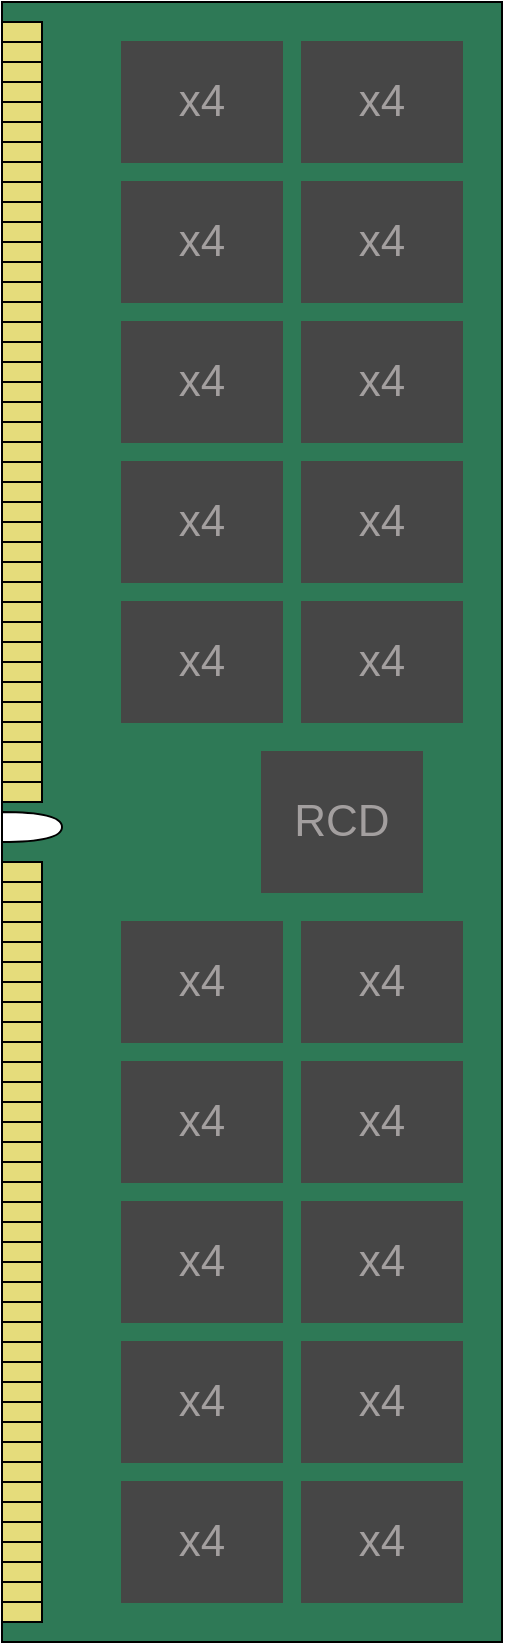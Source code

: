 <mxfile version="24.7.7">
  <diagram name="Page-1" id="beZdznRcG9-f0vUQqaKj">
    <mxGraphModel dx="475" dy="737" grid="1" gridSize="10" guides="1" tooltips="1" connect="1" arrows="1" fold="1" page="1" pageScale="1" pageWidth="850" pageHeight="1100" math="0" shadow="0">
      <root>
        <mxCell id="0" />
        <mxCell id="1" parent="0" />
        <mxCell id="dkvcmX8ApIPCvExKEDzm-1" value="" style="rounded=0;whiteSpace=wrap;html=1;fillColor=#2e7956;direction=south;" vertex="1" parent="1">
          <mxGeometry x="960" y="280" width="250" height="820" as="geometry" />
        </mxCell>
        <mxCell id="dkvcmX8ApIPCvExKEDzm-4" value="" style="rounded=0;whiteSpace=wrap;html=1;fillColor=#e5dc7b;direction=south;" vertex="1" parent="1">
          <mxGeometry x="960" y="290" width="20" height="10" as="geometry" />
        </mxCell>
        <mxCell id="dkvcmX8ApIPCvExKEDzm-5" value="" style="shape=or;whiteSpace=wrap;html=1;direction=east;" vertex="1" parent="1">
          <mxGeometry x="960" y="685" width="30" height="15" as="geometry" />
        </mxCell>
        <mxCell id="dkvcmX8ApIPCvExKEDzm-8" value="&lt;span style=&quot;color: rgb(163, 159, 159); font-size: 22px;&quot;&gt;x4&lt;/span&gt;" style="rounded=0;whiteSpace=wrap;html=1;strokeColor=#454744;fillColor=#464646;direction=south;" vertex="1" parent="1">
          <mxGeometry x="1020" y="740" width="80" height="60" as="geometry" />
        </mxCell>
        <mxCell id="dkvcmX8ApIPCvExKEDzm-10" value="&lt;span style=&quot;color: rgb(163, 159, 159); font-size: 22px;&quot;&gt;x4&lt;/span&gt;" style="rounded=0;whiteSpace=wrap;html=1;strokeColor=#454744;fillColor=#464646;direction=south;" vertex="1" parent="1">
          <mxGeometry x="1020" y="810" width="80" height="60" as="geometry" />
        </mxCell>
        <mxCell id="dkvcmX8ApIPCvExKEDzm-11" value="&lt;span style=&quot;color: rgb(163, 159, 159); font-size: 22px;&quot;&gt;x4&lt;/span&gt;" style="rounded=0;whiteSpace=wrap;html=1;strokeColor=#454744;fillColor=#464646;direction=south;" vertex="1" parent="1">
          <mxGeometry x="1020" y="880" width="80" height="60" as="geometry" />
        </mxCell>
        <mxCell id="dkvcmX8ApIPCvExKEDzm-12" value="&lt;span style=&quot;color: rgb(163, 159, 159); font-size: 22px;&quot;&gt;x4&lt;/span&gt;" style="rounded=0;whiteSpace=wrap;html=1;strokeColor=#454744;fillColor=#464646;direction=south;" vertex="1" parent="1">
          <mxGeometry x="1020" y="1020" width="80" height="60" as="geometry" />
        </mxCell>
        <mxCell id="dkvcmX8ApIPCvExKEDzm-13" value="&lt;span style=&quot;color: rgb(163, 159, 159); font-size: 22px;&quot;&gt;x4&lt;/span&gt;" style="rounded=0;whiteSpace=wrap;html=1;strokeColor=#454744;fillColor=#464646;direction=south;" vertex="1" parent="1">
          <mxGeometry x="1020" y="950" width="80" height="60" as="geometry" />
        </mxCell>
        <mxCell id="dkvcmX8ApIPCvExKEDzm-14" value="" style="rounded=0;whiteSpace=wrap;html=1;fillColor=#e5dc7b;direction=south;" vertex="1" parent="1">
          <mxGeometry x="960" y="300" width="20" height="10" as="geometry" />
        </mxCell>
        <mxCell id="dkvcmX8ApIPCvExKEDzm-15" value="" style="rounded=0;whiteSpace=wrap;html=1;fillColor=#e5dc7b;direction=south;" vertex="1" parent="1">
          <mxGeometry x="960" y="310" width="20" height="10" as="geometry" />
        </mxCell>
        <mxCell id="dkvcmX8ApIPCvExKEDzm-16" value="" style="rounded=0;whiteSpace=wrap;html=1;fillColor=#e5dc7b;direction=south;" vertex="1" parent="1">
          <mxGeometry x="960" y="320" width="20" height="10" as="geometry" />
        </mxCell>
        <mxCell id="dkvcmX8ApIPCvExKEDzm-17" value="" style="rounded=0;whiteSpace=wrap;html=1;fillColor=#e5dc7b;direction=south;" vertex="1" parent="1">
          <mxGeometry x="960" y="330" width="20" height="10" as="geometry" />
        </mxCell>
        <mxCell id="dkvcmX8ApIPCvExKEDzm-18" value="" style="rounded=0;whiteSpace=wrap;html=1;fillColor=#e5dc7b;direction=south;" vertex="1" parent="1">
          <mxGeometry x="960" y="340" width="20" height="10" as="geometry" />
        </mxCell>
        <mxCell id="dkvcmX8ApIPCvExKEDzm-19" value="" style="rounded=0;whiteSpace=wrap;html=1;fillColor=#e5dc7b;direction=south;" vertex="1" parent="1">
          <mxGeometry x="960" y="350" width="20" height="10" as="geometry" />
        </mxCell>
        <mxCell id="dkvcmX8ApIPCvExKEDzm-20" value="" style="rounded=0;whiteSpace=wrap;html=1;fillColor=#e5dc7b;direction=south;" vertex="1" parent="1">
          <mxGeometry x="960" y="360" width="20" height="10" as="geometry" />
        </mxCell>
        <mxCell id="dkvcmX8ApIPCvExKEDzm-21" value="" style="rounded=0;whiteSpace=wrap;html=1;fillColor=#e5dc7b;direction=south;" vertex="1" parent="1">
          <mxGeometry x="960" y="370" width="20" height="10" as="geometry" />
        </mxCell>
        <mxCell id="dkvcmX8ApIPCvExKEDzm-22" value="" style="rounded=0;whiteSpace=wrap;html=1;fillColor=#e5dc7b;direction=south;" vertex="1" parent="1">
          <mxGeometry x="960" y="380" width="20" height="10" as="geometry" />
        </mxCell>
        <mxCell id="dkvcmX8ApIPCvExKEDzm-23" value="" style="rounded=0;whiteSpace=wrap;html=1;fillColor=#e5dc7b;direction=south;" vertex="1" parent="1">
          <mxGeometry x="960" y="390" width="20" height="10" as="geometry" />
        </mxCell>
        <mxCell id="dkvcmX8ApIPCvExKEDzm-24" value="" style="rounded=0;whiteSpace=wrap;html=1;fillColor=#e5dc7b;direction=south;" vertex="1" parent="1">
          <mxGeometry x="960" y="400" width="20" height="10" as="geometry" />
        </mxCell>
        <mxCell id="dkvcmX8ApIPCvExKEDzm-25" value="" style="rounded=0;whiteSpace=wrap;html=1;fillColor=#e5dc7b;direction=south;" vertex="1" parent="1">
          <mxGeometry x="960" y="410" width="20" height="10" as="geometry" />
        </mxCell>
        <mxCell id="dkvcmX8ApIPCvExKEDzm-26" value="" style="rounded=0;whiteSpace=wrap;html=1;fillColor=#e5dc7b;direction=south;" vertex="1" parent="1">
          <mxGeometry x="960" y="420" width="20" height="10" as="geometry" />
        </mxCell>
        <mxCell id="dkvcmX8ApIPCvExKEDzm-27" value="" style="rounded=0;whiteSpace=wrap;html=1;fillColor=#e5dc7b;direction=south;" vertex="1" parent="1">
          <mxGeometry x="960" y="430" width="20" height="10" as="geometry" />
        </mxCell>
        <mxCell id="dkvcmX8ApIPCvExKEDzm-28" value="" style="rounded=0;whiteSpace=wrap;html=1;fillColor=#e5dc7b;direction=south;" vertex="1" parent="1">
          <mxGeometry x="960" y="440" width="20" height="10" as="geometry" />
        </mxCell>
        <mxCell id="dkvcmX8ApIPCvExKEDzm-29" value="" style="rounded=0;whiteSpace=wrap;html=1;fillColor=#e5dc7b;direction=south;" vertex="1" parent="1">
          <mxGeometry x="960" y="450" width="20" height="10" as="geometry" />
        </mxCell>
        <mxCell id="dkvcmX8ApIPCvExKEDzm-30" value="" style="rounded=0;whiteSpace=wrap;html=1;fillColor=#e5dc7b;direction=south;" vertex="1" parent="1">
          <mxGeometry x="960" y="460" width="20" height="10" as="geometry" />
        </mxCell>
        <mxCell id="dkvcmX8ApIPCvExKEDzm-31" value="" style="rounded=0;whiteSpace=wrap;html=1;fillColor=#e5dc7b;direction=south;" vertex="1" parent="1">
          <mxGeometry x="960" y="470" width="20" height="10" as="geometry" />
        </mxCell>
        <mxCell id="dkvcmX8ApIPCvExKEDzm-32" value="" style="rounded=0;whiteSpace=wrap;html=1;fillColor=#e5dc7b;direction=south;" vertex="1" parent="1">
          <mxGeometry x="960" y="480" width="20" height="10" as="geometry" />
        </mxCell>
        <mxCell id="dkvcmX8ApIPCvExKEDzm-33" value="" style="rounded=0;whiteSpace=wrap;html=1;fillColor=#e5dc7b;direction=south;" vertex="1" parent="1">
          <mxGeometry x="960" y="490" width="20" height="10" as="geometry" />
        </mxCell>
        <mxCell id="dkvcmX8ApIPCvExKEDzm-34" value="" style="rounded=0;whiteSpace=wrap;html=1;fillColor=#e5dc7b;direction=south;" vertex="1" parent="1">
          <mxGeometry x="960" y="500" width="20" height="10" as="geometry" />
        </mxCell>
        <mxCell id="dkvcmX8ApIPCvExKEDzm-35" value="" style="rounded=0;whiteSpace=wrap;html=1;fillColor=#e5dc7b;direction=south;" vertex="1" parent="1">
          <mxGeometry x="960" y="510" width="20" height="10" as="geometry" />
        </mxCell>
        <mxCell id="dkvcmX8ApIPCvExKEDzm-36" value="" style="rounded=0;whiteSpace=wrap;html=1;fillColor=#e5dc7b;direction=south;" vertex="1" parent="1">
          <mxGeometry x="960" y="520" width="20" height="10" as="geometry" />
        </mxCell>
        <mxCell id="dkvcmX8ApIPCvExKEDzm-37" value="" style="rounded=0;whiteSpace=wrap;html=1;fillColor=#e5dc7b;direction=south;" vertex="1" parent="1">
          <mxGeometry x="960" y="530" width="20" height="10" as="geometry" />
        </mxCell>
        <mxCell id="dkvcmX8ApIPCvExKEDzm-38" value="" style="rounded=0;whiteSpace=wrap;html=1;fillColor=#e5dc7b;direction=south;" vertex="1" parent="1">
          <mxGeometry x="960" y="540" width="20" height="10" as="geometry" />
        </mxCell>
        <mxCell id="dkvcmX8ApIPCvExKEDzm-39" value="" style="rounded=0;whiteSpace=wrap;html=1;fillColor=#e5dc7b;direction=south;" vertex="1" parent="1">
          <mxGeometry x="960" y="550" width="20" height="10" as="geometry" />
        </mxCell>
        <mxCell id="dkvcmX8ApIPCvExKEDzm-40" value="" style="rounded=0;whiteSpace=wrap;html=1;fillColor=#e5dc7b;direction=south;" vertex="1" parent="1">
          <mxGeometry x="960" y="560" width="20" height="10" as="geometry" />
        </mxCell>
        <mxCell id="dkvcmX8ApIPCvExKEDzm-41" value="" style="rounded=0;whiteSpace=wrap;html=1;fillColor=#e5dc7b;direction=south;" vertex="1" parent="1">
          <mxGeometry x="960" y="570" width="20" height="10" as="geometry" />
        </mxCell>
        <mxCell id="dkvcmX8ApIPCvExKEDzm-42" value="" style="rounded=0;whiteSpace=wrap;html=1;fillColor=#e5dc7b;direction=south;" vertex="1" parent="1">
          <mxGeometry x="960" y="580" width="20" height="10" as="geometry" />
        </mxCell>
        <mxCell id="dkvcmX8ApIPCvExKEDzm-43" value="" style="rounded=0;whiteSpace=wrap;html=1;fillColor=#e5dc7b;direction=south;" vertex="1" parent="1">
          <mxGeometry x="960" y="590" width="20" height="10" as="geometry" />
        </mxCell>
        <mxCell id="dkvcmX8ApIPCvExKEDzm-44" value="" style="rounded=0;whiteSpace=wrap;html=1;fillColor=#e5dc7b;direction=south;" vertex="1" parent="1">
          <mxGeometry x="960" y="600" width="20" height="10" as="geometry" />
        </mxCell>
        <mxCell id="dkvcmX8ApIPCvExKEDzm-45" value="" style="rounded=0;whiteSpace=wrap;html=1;fillColor=#e5dc7b;direction=south;" vertex="1" parent="1">
          <mxGeometry x="960" y="610" width="20" height="10" as="geometry" />
        </mxCell>
        <mxCell id="dkvcmX8ApIPCvExKEDzm-46" value="" style="rounded=0;whiteSpace=wrap;html=1;fillColor=#e5dc7b;direction=south;" vertex="1" parent="1">
          <mxGeometry x="960" y="620" width="20" height="10" as="geometry" />
        </mxCell>
        <mxCell id="dkvcmX8ApIPCvExKEDzm-47" value="" style="rounded=0;whiteSpace=wrap;html=1;fillColor=#e5dc7b;direction=south;" vertex="1" parent="1">
          <mxGeometry x="960" y="630" width="20" height="10" as="geometry" />
        </mxCell>
        <mxCell id="dkvcmX8ApIPCvExKEDzm-48" value="" style="rounded=0;whiteSpace=wrap;html=1;fillColor=#e5dc7b;direction=south;" vertex="1" parent="1">
          <mxGeometry x="960" y="640" width="20" height="10" as="geometry" />
        </mxCell>
        <mxCell id="dkvcmX8ApIPCvExKEDzm-49" value="" style="rounded=0;whiteSpace=wrap;html=1;fillColor=#e5dc7b;direction=south;" vertex="1" parent="1">
          <mxGeometry x="960" y="650" width="20" height="10" as="geometry" />
        </mxCell>
        <mxCell id="dkvcmX8ApIPCvExKEDzm-50" value="" style="rounded=0;whiteSpace=wrap;html=1;fillColor=#e5dc7b;direction=south;" vertex="1" parent="1">
          <mxGeometry x="960" y="660" width="20" height="10" as="geometry" />
        </mxCell>
        <mxCell id="dkvcmX8ApIPCvExKEDzm-51" value="" style="rounded=0;whiteSpace=wrap;html=1;fillColor=#e5dc7b;direction=south;" vertex="1" parent="1">
          <mxGeometry x="960" y="670" width="20" height="10" as="geometry" />
        </mxCell>
        <mxCell id="dkvcmX8ApIPCvExKEDzm-52" value="" style="rounded=0;whiteSpace=wrap;html=1;fillColor=#e5dc7b;direction=south;" vertex="1" parent="1">
          <mxGeometry x="960" y="710" width="20" height="10" as="geometry" />
        </mxCell>
        <mxCell id="dkvcmX8ApIPCvExKEDzm-53" value="" style="rounded=0;whiteSpace=wrap;html=1;fillColor=#e5dc7b;direction=south;" vertex="1" parent="1">
          <mxGeometry x="960" y="720" width="20" height="10" as="geometry" />
        </mxCell>
        <mxCell id="dkvcmX8ApIPCvExKEDzm-54" value="" style="rounded=0;whiteSpace=wrap;html=1;fillColor=#e5dc7b;direction=south;" vertex="1" parent="1">
          <mxGeometry x="960" y="730" width="20" height="10" as="geometry" />
        </mxCell>
        <mxCell id="dkvcmX8ApIPCvExKEDzm-55" value="" style="rounded=0;whiteSpace=wrap;html=1;fillColor=#e5dc7b;direction=south;" vertex="1" parent="1">
          <mxGeometry x="960" y="740" width="20" height="10" as="geometry" />
        </mxCell>
        <mxCell id="dkvcmX8ApIPCvExKEDzm-56" value="" style="rounded=0;whiteSpace=wrap;html=1;fillColor=#e5dc7b;direction=south;" vertex="1" parent="1">
          <mxGeometry x="960" y="750" width="20" height="10" as="geometry" />
        </mxCell>
        <mxCell id="dkvcmX8ApIPCvExKEDzm-57" value="" style="rounded=0;whiteSpace=wrap;html=1;fillColor=#e5dc7b;direction=south;" vertex="1" parent="1">
          <mxGeometry x="960" y="760" width="20" height="10" as="geometry" />
        </mxCell>
        <mxCell id="dkvcmX8ApIPCvExKEDzm-58" value="" style="rounded=0;whiteSpace=wrap;html=1;fillColor=#e5dc7b;direction=south;" vertex="1" parent="1">
          <mxGeometry x="960" y="770" width="20" height="10" as="geometry" />
        </mxCell>
        <mxCell id="dkvcmX8ApIPCvExKEDzm-59" value="" style="rounded=0;whiteSpace=wrap;html=1;fillColor=#e5dc7b;direction=south;" vertex="1" parent="1">
          <mxGeometry x="960" y="780" width="20" height="10" as="geometry" />
        </mxCell>
        <mxCell id="dkvcmX8ApIPCvExKEDzm-60" value="" style="rounded=0;whiteSpace=wrap;html=1;fillColor=#e5dc7b;direction=south;" vertex="1" parent="1">
          <mxGeometry x="960" y="790" width="20" height="10" as="geometry" />
        </mxCell>
        <mxCell id="dkvcmX8ApIPCvExKEDzm-61" value="" style="rounded=0;whiteSpace=wrap;html=1;fillColor=#e5dc7b;direction=south;" vertex="1" parent="1">
          <mxGeometry x="960" y="800" width="20" height="10" as="geometry" />
        </mxCell>
        <mxCell id="dkvcmX8ApIPCvExKEDzm-62" value="" style="rounded=0;whiteSpace=wrap;html=1;fillColor=#e5dc7b;direction=south;" vertex="1" parent="1">
          <mxGeometry x="960" y="810" width="20" height="10" as="geometry" />
        </mxCell>
        <mxCell id="dkvcmX8ApIPCvExKEDzm-63" value="" style="rounded=0;whiteSpace=wrap;html=1;fillColor=#e5dc7b;direction=south;" vertex="1" parent="1">
          <mxGeometry x="960" y="820" width="20" height="10" as="geometry" />
        </mxCell>
        <mxCell id="dkvcmX8ApIPCvExKEDzm-64" value="" style="rounded=0;whiteSpace=wrap;html=1;fillColor=#e5dc7b;direction=south;" vertex="1" parent="1">
          <mxGeometry x="960" y="830" width="20" height="10" as="geometry" />
        </mxCell>
        <mxCell id="dkvcmX8ApIPCvExKEDzm-65" value="" style="rounded=0;whiteSpace=wrap;html=1;fillColor=#e5dc7b;direction=south;" vertex="1" parent="1">
          <mxGeometry x="960" y="840" width="20" height="10" as="geometry" />
        </mxCell>
        <mxCell id="dkvcmX8ApIPCvExKEDzm-66" value="" style="rounded=0;whiteSpace=wrap;html=1;fillColor=#e5dc7b;direction=south;" vertex="1" parent="1">
          <mxGeometry x="960" y="850" width="20" height="10" as="geometry" />
        </mxCell>
        <mxCell id="dkvcmX8ApIPCvExKEDzm-67" value="" style="rounded=0;whiteSpace=wrap;html=1;fillColor=#e5dc7b;direction=south;" vertex="1" parent="1">
          <mxGeometry x="960" y="860" width="20" height="10" as="geometry" />
        </mxCell>
        <mxCell id="dkvcmX8ApIPCvExKEDzm-68" value="" style="rounded=0;whiteSpace=wrap;html=1;fillColor=#e5dc7b;direction=south;" vertex="1" parent="1">
          <mxGeometry x="960" y="870" width="20" height="10" as="geometry" />
        </mxCell>
        <mxCell id="dkvcmX8ApIPCvExKEDzm-69" value="" style="rounded=0;whiteSpace=wrap;html=1;fillColor=#e5dc7b;direction=south;" vertex="1" parent="1">
          <mxGeometry x="960" y="880" width="20" height="10" as="geometry" />
        </mxCell>
        <mxCell id="dkvcmX8ApIPCvExKEDzm-70" value="" style="rounded=0;whiteSpace=wrap;html=1;fillColor=#e5dc7b;direction=south;" vertex="1" parent="1">
          <mxGeometry x="960" y="890" width="20" height="10" as="geometry" />
        </mxCell>
        <mxCell id="dkvcmX8ApIPCvExKEDzm-71" value="" style="rounded=0;whiteSpace=wrap;html=1;fillColor=#e5dc7b;direction=south;" vertex="1" parent="1">
          <mxGeometry x="960" y="900" width="20" height="10" as="geometry" />
        </mxCell>
        <mxCell id="dkvcmX8ApIPCvExKEDzm-72" value="" style="rounded=0;whiteSpace=wrap;html=1;fillColor=#e5dc7b;direction=south;" vertex="1" parent="1">
          <mxGeometry x="960" y="910" width="20" height="10" as="geometry" />
        </mxCell>
        <mxCell id="dkvcmX8ApIPCvExKEDzm-73" value="" style="rounded=0;whiteSpace=wrap;html=1;fillColor=#e5dc7b;direction=south;" vertex="1" parent="1">
          <mxGeometry x="960" y="920" width="20" height="10" as="geometry" />
        </mxCell>
        <mxCell id="dkvcmX8ApIPCvExKEDzm-74" value="" style="rounded=0;whiteSpace=wrap;html=1;fillColor=#e5dc7b;direction=south;" vertex="1" parent="1">
          <mxGeometry x="960" y="930" width="20" height="10" as="geometry" />
        </mxCell>
        <mxCell id="dkvcmX8ApIPCvExKEDzm-75" value="" style="rounded=0;whiteSpace=wrap;html=1;fillColor=#e5dc7b;direction=south;" vertex="1" parent="1">
          <mxGeometry x="960" y="940" width="20" height="10" as="geometry" />
        </mxCell>
        <mxCell id="dkvcmX8ApIPCvExKEDzm-76" value="" style="rounded=0;whiteSpace=wrap;html=1;fillColor=#e5dc7b;direction=south;" vertex="1" parent="1">
          <mxGeometry x="960" y="950" width="20" height="10" as="geometry" />
        </mxCell>
        <mxCell id="dkvcmX8ApIPCvExKEDzm-77" value="" style="rounded=0;whiteSpace=wrap;html=1;fillColor=#e5dc7b;direction=south;" vertex="1" parent="1">
          <mxGeometry x="960" y="960" width="20" height="10" as="geometry" />
        </mxCell>
        <mxCell id="dkvcmX8ApIPCvExKEDzm-78" value="" style="rounded=0;whiteSpace=wrap;html=1;fillColor=#e5dc7b;direction=south;" vertex="1" parent="1">
          <mxGeometry x="960" y="970" width="20" height="10" as="geometry" />
        </mxCell>
        <mxCell id="dkvcmX8ApIPCvExKEDzm-79" value="" style="rounded=0;whiteSpace=wrap;html=1;fillColor=#e5dc7b;direction=south;" vertex="1" parent="1">
          <mxGeometry x="960" y="980" width="20" height="10" as="geometry" />
        </mxCell>
        <mxCell id="dkvcmX8ApIPCvExKEDzm-80" value="" style="rounded=0;whiteSpace=wrap;html=1;fillColor=#e5dc7b;direction=south;" vertex="1" parent="1">
          <mxGeometry x="960" y="990" width="20" height="10" as="geometry" />
        </mxCell>
        <mxCell id="dkvcmX8ApIPCvExKEDzm-81" value="" style="rounded=0;whiteSpace=wrap;html=1;fillColor=#e5dc7b;direction=south;" vertex="1" parent="1">
          <mxGeometry x="960" y="1000" width="20" height="10" as="geometry" />
        </mxCell>
        <mxCell id="dkvcmX8ApIPCvExKEDzm-82" value="" style="rounded=0;whiteSpace=wrap;html=1;fillColor=#e5dc7b;direction=south;" vertex="1" parent="1">
          <mxGeometry x="960" y="1010" width="20" height="10" as="geometry" />
        </mxCell>
        <mxCell id="dkvcmX8ApIPCvExKEDzm-83" value="" style="rounded=0;whiteSpace=wrap;html=1;fillColor=#e5dc7b;direction=south;" vertex="1" parent="1">
          <mxGeometry x="960" y="1020" width="20" height="10" as="geometry" />
        </mxCell>
        <mxCell id="dkvcmX8ApIPCvExKEDzm-84" value="" style="rounded=0;whiteSpace=wrap;html=1;fillColor=#e5dc7b;direction=south;" vertex="1" parent="1">
          <mxGeometry x="960" y="1030" width="20" height="10" as="geometry" />
        </mxCell>
        <mxCell id="dkvcmX8ApIPCvExKEDzm-85" value="" style="rounded=0;whiteSpace=wrap;html=1;fillColor=#e5dc7b;direction=south;" vertex="1" parent="1">
          <mxGeometry x="960" y="1040" width="20" height="10" as="geometry" />
        </mxCell>
        <mxCell id="dkvcmX8ApIPCvExKEDzm-86" value="" style="rounded=0;whiteSpace=wrap;html=1;fillColor=#e5dc7b;direction=south;" vertex="1" parent="1">
          <mxGeometry x="960" y="1050" width="20" height="10" as="geometry" />
        </mxCell>
        <mxCell id="dkvcmX8ApIPCvExKEDzm-87" value="" style="rounded=0;whiteSpace=wrap;html=1;fillColor=#e5dc7b;direction=south;" vertex="1" parent="1">
          <mxGeometry x="960" y="1060" width="20" height="10" as="geometry" />
        </mxCell>
        <mxCell id="dkvcmX8ApIPCvExKEDzm-88" value="" style="rounded=0;whiteSpace=wrap;html=1;fillColor=#e5dc7b;direction=south;" vertex="1" parent="1">
          <mxGeometry x="960" y="1070" width="20" height="10" as="geometry" />
        </mxCell>
        <mxCell id="dkvcmX8ApIPCvExKEDzm-89" value="" style="rounded=0;whiteSpace=wrap;html=1;fillColor=#e5dc7b;direction=south;" vertex="1" parent="1">
          <mxGeometry x="960" y="1080" width="20" height="10" as="geometry" />
        </mxCell>
        <mxCell id="dkvcmX8ApIPCvExKEDzm-94" value="&lt;span style=&quot;color: rgb(163, 159, 159); font-size: 22px;&quot;&gt;x4&lt;/span&gt;" style="rounded=0;whiteSpace=wrap;html=1;strokeColor=#454744;fillColor=#464646;direction=south;" vertex="1" parent="1">
          <mxGeometry x="1110" y="740" width="80" height="60" as="geometry" />
        </mxCell>
        <mxCell id="dkvcmX8ApIPCvExKEDzm-96" value="&lt;span style=&quot;color: rgb(163, 159, 159); font-size: 22px;&quot;&gt;x4&lt;/span&gt;" style="rounded=0;whiteSpace=wrap;html=1;strokeColor=#454744;fillColor=#464646;direction=south;" vertex="1" parent="1">
          <mxGeometry x="1110" y="810" width="80" height="60" as="geometry" />
        </mxCell>
        <mxCell id="dkvcmX8ApIPCvExKEDzm-97" value="&lt;span style=&quot;color: rgb(163, 159, 159); font-size: 22px;&quot;&gt;x4&lt;/span&gt;" style="rounded=0;whiteSpace=wrap;html=1;strokeColor=#454744;fillColor=#464646;direction=south;" vertex="1" parent="1">
          <mxGeometry x="1110" y="880" width="80" height="60" as="geometry" />
        </mxCell>
        <mxCell id="dkvcmX8ApIPCvExKEDzm-98" value="&lt;span style=&quot;color: rgb(163, 159, 159); font-size: 22px;&quot;&gt;x4&lt;/span&gt;" style="rounded=0;whiteSpace=wrap;html=1;strokeColor=#454744;fillColor=#464646;direction=south;" vertex="1" parent="1">
          <mxGeometry x="1110" y="1020" width="80" height="60" as="geometry" />
        </mxCell>
        <mxCell id="dkvcmX8ApIPCvExKEDzm-99" value="&lt;span style=&quot;color: rgb(163, 159, 159); font-size: 22px;&quot;&gt;x4&lt;/span&gt;" style="rounded=0;whiteSpace=wrap;html=1;strokeColor=#454744;fillColor=#464646;direction=south;" vertex="1" parent="1">
          <mxGeometry x="1110" y="950" width="80" height="60" as="geometry" />
        </mxCell>
        <mxCell id="dkvcmX8ApIPCvExKEDzm-100" value="&lt;span style=&quot;color: rgb(163, 159, 159); font-size: 22px;&quot;&gt;x4&lt;/span&gt;" style="rounded=0;whiteSpace=wrap;html=1;strokeColor=#454744;fillColor=#464646;direction=south;" vertex="1" parent="1">
          <mxGeometry x="1020" y="300" width="80" height="60" as="geometry" />
        </mxCell>
        <mxCell id="dkvcmX8ApIPCvExKEDzm-101" value="&lt;span style=&quot;color: rgb(163, 159, 159); font-size: 22px;&quot;&gt;x4&lt;/span&gt;" style="rounded=0;whiteSpace=wrap;html=1;strokeColor=#454744;fillColor=#464646;direction=south;" vertex="1" parent="1">
          <mxGeometry x="1020" y="370" width="80" height="60" as="geometry" />
        </mxCell>
        <mxCell id="dkvcmX8ApIPCvExKEDzm-102" value="&lt;span style=&quot;color: rgb(163, 159, 159); font-size: 22px;&quot;&gt;x4&lt;/span&gt;" style="rounded=0;whiteSpace=wrap;html=1;strokeColor=#454744;fillColor=#464646;direction=south;" vertex="1" parent="1">
          <mxGeometry x="1020" y="440" width="80" height="60" as="geometry" />
        </mxCell>
        <mxCell id="dkvcmX8ApIPCvExKEDzm-103" value="&lt;span style=&quot;color: rgb(163, 159, 159); font-size: 22px;&quot;&gt;x4&lt;/span&gt;" style="rounded=0;whiteSpace=wrap;html=1;strokeColor=#454744;fillColor=#464646;direction=south;" vertex="1" parent="1">
          <mxGeometry x="1020" y="580" width="80" height="60" as="geometry" />
        </mxCell>
        <mxCell id="dkvcmX8ApIPCvExKEDzm-104" value="&lt;span style=&quot;color: rgb(163, 159, 159); font-size: 22px;&quot;&gt;x4&lt;/span&gt;" style="rounded=0;whiteSpace=wrap;html=1;strokeColor=#454744;fillColor=#464646;direction=south;" vertex="1" parent="1">
          <mxGeometry x="1020" y="510" width="80" height="60" as="geometry" />
        </mxCell>
        <mxCell id="dkvcmX8ApIPCvExKEDzm-105" value="&lt;span style=&quot;color: rgb(163, 159, 159); font-size: 22px;&quot;&gt;x4&lt;/span&gt;" style="rounded=0;whiteSpace=wrap;html=1;strokeColor=#454744;fillColor=#464646;direction=south;" vertex="1" parent="1">
          <mxGeometry x="1110" y="300" width="80" height="60" as="geometry" />
        </mxCell>
        <mxCell id="dkvcmX8ApIPCvExKEDzm-106" value="&lt;span style=&quot;color: rgb(163, 159, 159); font-size: 22px;&quot;&gt;x4&lt;/span&gt;" style="rounded=0;whiteSpace=wrap;html=1;strokeColor=#454744;fillColor=#464646;direction=south;" vertex="1" parent="1">
          <mxGeometry x="1110" y="370" width="80" height="60" as="geometry" />
        </mxCell>
        <mxCell id="dkvcmX8ApIPCvExKEDzm-107" value="&lt;span style=&quot;color: rgb(163, 159, 159); font-size: 22px;&quot;&gt;x4&lt;/span&gt;" style="rounded=0;whiteSpace=wrap;html=1;strokeColor=#454744;fillColor=#464646;direction=south;" vertex="1" parent="1">
          <mxGeometry x="1110" y="440" width="80" height="60" as="geometry" />
        </mxCell>
        <mxCell id="dkvcmX8ApIPCvExKEDzm-108" value="&lt;span style=&quot;color: rgb(163, 159, 159); font-size: 22px;&quot;&gt;x4&lt;/span&gt;" style="rounded=0;whiteSpace=wrap;html=1;strokeColor=#454744;fillColor=#464646;direction=south;" vertex="1" parent="1">
          <mxGeometry x="1110" y="580" width="80" height="60" as="geometry" />
        </mxCell>
        <mxCell id="dkvcmX8ApIPCvExKEDzm-109" value="&lt;span style=&quot;color: rgb(163, 159, 159); font-size: 22px;&quot;&gt;x4&lt;/span&gt;" style="rounded=0;whiteSpace=wrap;html=1;strokeColor=#454744;fillColor=#464646;direction=south;" vertex="1" parent="1">
          <mxGeometry x="1110" y="510" width="80" height="60" as="geometry" />
        </mxCell>
        <mxCell id="dkvcmX8ApIPCvExKEDzm-110" value="&lt;span style=&quot;color: rgb(163, 159, 159); font-size: 22px;&quot;&gt;RCD&lt;/span&gt;" style="rounded=0;whiteSpace=wrap;html=1;strokeColor=#454744;fillColor=#464646;direction=south;" vertex="1" parent="1">
          <mxGeometry x="1090" y="655" width="80" height="70" as="geometry" />
        </mxCell>
      </root>
    </mxGraphModel>
  </diagram>
</mxfile>

